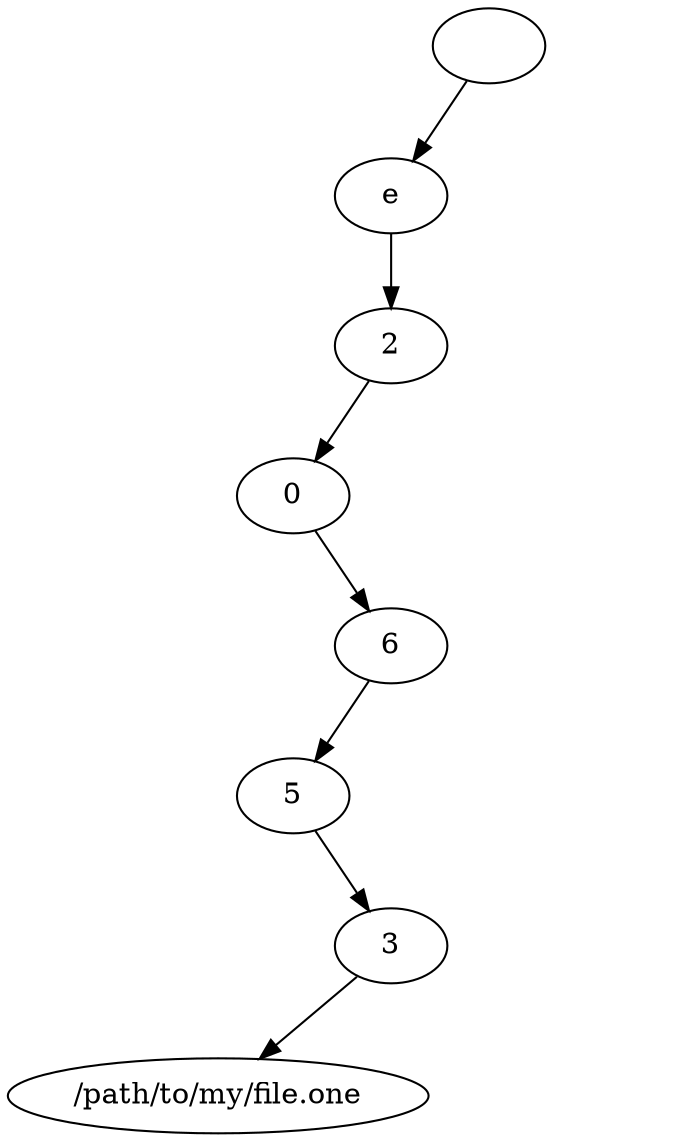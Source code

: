 digraph G {
    root     -> e
    root     -> invis_01 [style=invis]

    e        -> invis_02 [style=invis]
    e        -> e2
    e2       -> e20
    e2       -> invis_03 [style=invis]
    e20      -> invis_04 [style=invis]
    e20      -> e206
    e206     -> e2065
    e206     -> invis_05 [style=invis]
    e2065    -> invis_06 [style=invis]
    e2065    -> e20653
    e20653   -> leaf01
    e20653   -> invis_07 [style=invis]

    invis_01 -> invis_08 [style=invis]

    e [label="e"];
    e2 [label="2"];
    e20 [label="0"];
    e206   [label="6"];
    e2065  [label="5"];
    e20653 [label="3"];
    leaf01 [label="/path/to/my/file.one"];

    root     [label=" "];
    invis_01 [style=invis];
    invis_02 [style=invis];
    invis_03 [style=invis];
    invis_04 [style=invis];
    invis_05 [style=invis];
    invis_06 [style=invis];
    invis_07 [style=invis];
    invis_08 [style=invis];
}
